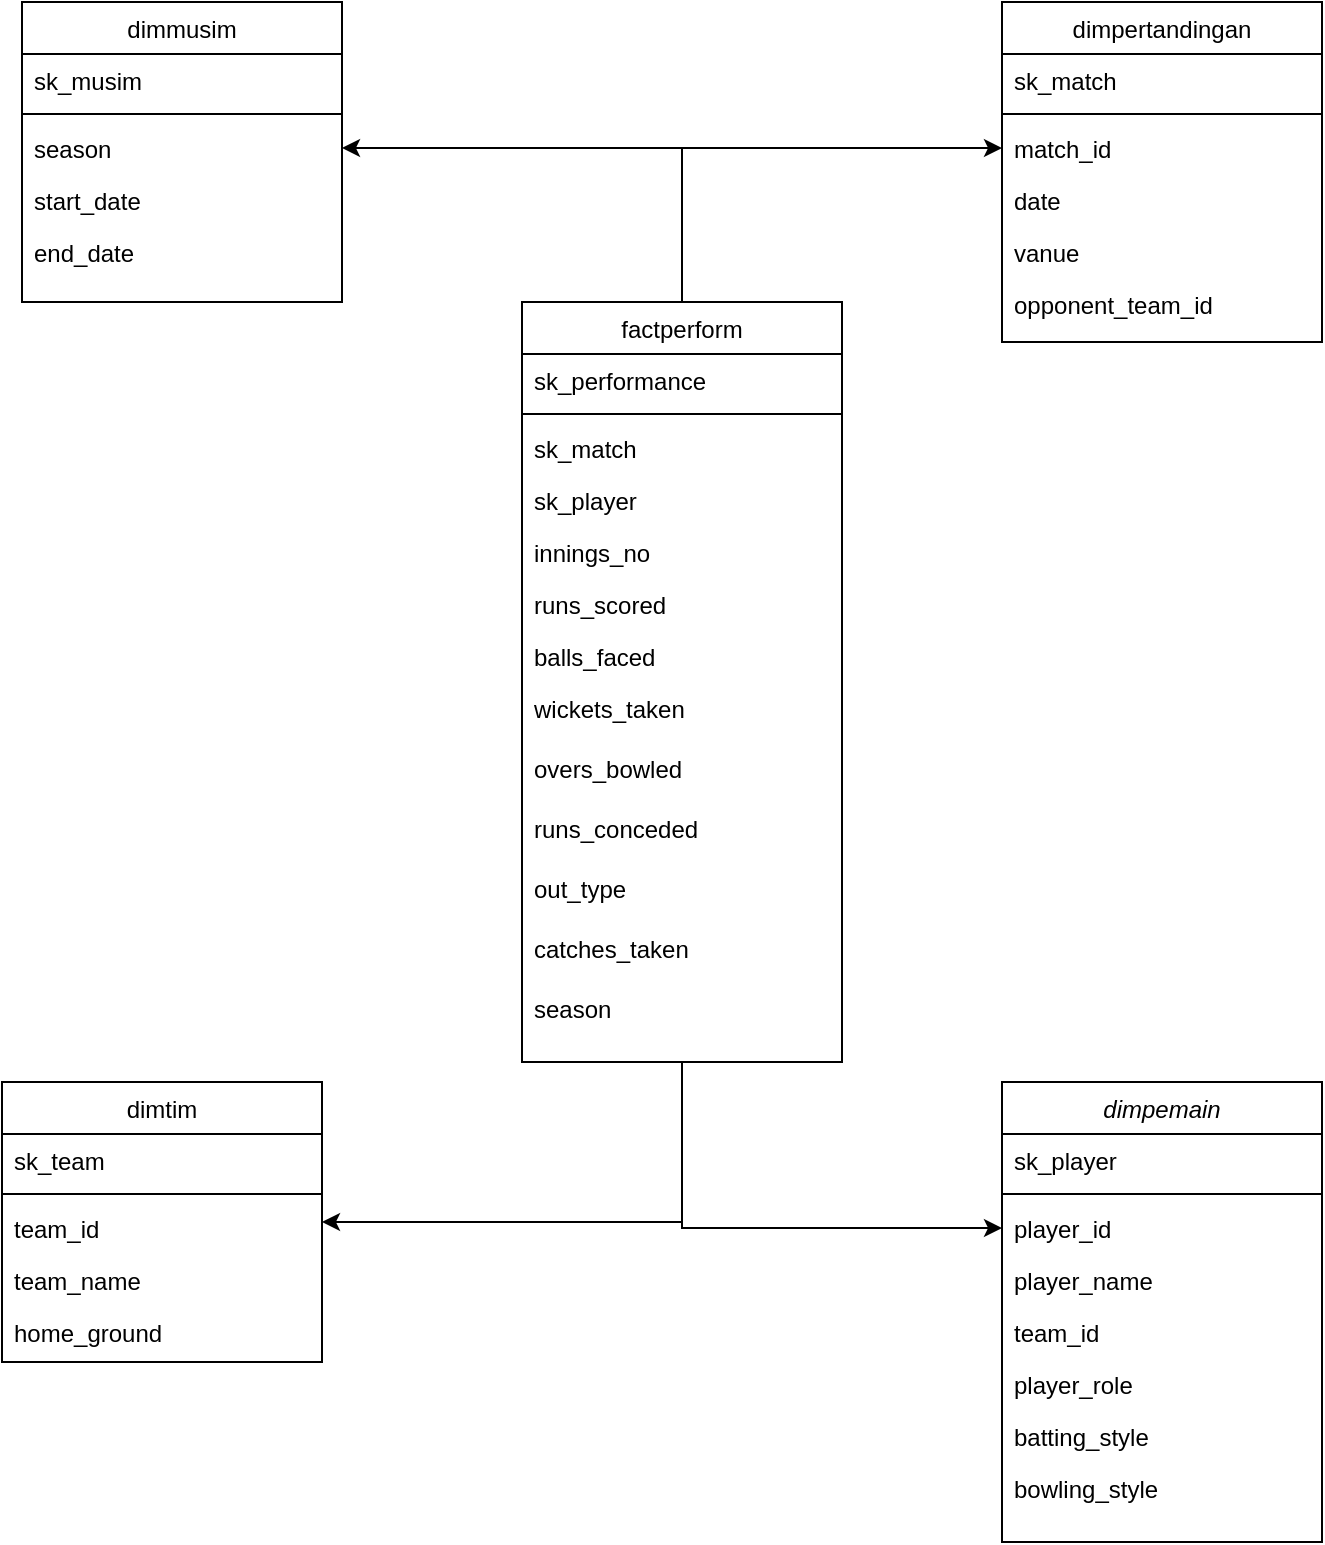 <mxfile version="24.7.6">
  <diagram id="C5RBs43oDa-KdzZeNtuy" name="Page-1">
    <mxGraphModel dx="552" dy="302" grid="1" gridSize="10" guides="1" tooltips="1" connect="1" arrows="1" fold="1" page="1" pageScale="1" pageWidth="827" pageHeight="1169" math="0" shadow="0">
      <root>
        <mxCell id="WIyWlLk6GJQsqaUBKTNV-0" />
        <mxCell id="WIyWlLk6GJQsqaUBKTNV-1" parent="WIyWlLk6GJQsqaUBKTNV-0" />
        <mxCell id="zkfFHV4jXpPFQw0GAbJ--0" value="dimpemain" style="swimlane;fontStyle=2;align=center;verticalAlign=top;childLayout=stackLayout;horizontal=1;startSize=26;horizontalStack=0;resizeParent=1;resizeLast=0;collapsible=1;marginBottom=0;rounded=0;shadow=0;strokeWidth=1;" parent="WIyWlLk6GJQsqaUBKTNV-1" vertex="1">
          <mxGeometry x="610" y="730" width="160" height="230" as="geometry">
            <mxRectangle x="230" y="140" width="160" height="26" as="alternateBounds" />
          </mxGeometry>
        </mxCell>
        <mxCell id="zkfFHV4jXpPFQw0GAbJ--1" value="sk_player" style="text;align=left;verticalAlign=top;spacingLeft=4;spacingRight=4;overflow=hidden;rotatable=0;points=[[0,0.5],[1,0.5]];portConstraint=eastwest;" parent="zkfFHV4jXpPFQw0GAbJ--0" vertex="1">
          <mxGeometry y="26" width="160" height="26" as="geometry" />
        </mxCell>
        <mxCell id="zkfFHV4jXpPFQw0GAbJ--4" value="" style="line;html=1;strokeWidth=1;align=left;verticalAlign=middle;spacingTop=-1;spacingLeft=3;spacingRight=3;rotatable=0;labelPosition=right;points=[];portConstraint=eastwest;" parent="zkfFHV4jXpPFQw0GAbJ--0" vertex="1">
          <mxGeometry y="52" width="160" height="8" as="geometry" />
        </mxCell>
        <mxCell id="zkfFHV4jXpPFQw0GAbJ--5" value="player_id" style="text;align=left;verticalAlign=top;spacingLeft=4;spacingRight=4;overflow=hidden;rotatable=0;points=[[0,0.5],[1,0.5]];portConstraint=eastwest;" parent="zkfFHV4jXpPFQw0GAbJ--0" vertex="1">
          <mxGeometry y="60" width="160" height="26" as="geometry" />
        </mxCell>
        <mxCell id="V0IKrtUQHeKFlGZPpGNv-0" value="player_name" style="text;align=left;verticalAlign=top;spacingLeft=4;spacingRight=4;overflow=hidden;rotatable=0;points=[[0,0.5],[1,0.5]];portConstraint=eastwest;" vertex="1" parent="zkfFHV4jXpPFQw0GAbJ--0">
          <mxGeometry y="86" width="160" height="26" as="geometry" />
        </mxCell>
        <mxCell id="V0IKrtUQHeKFlGZPpGNv-1" value="team_id" style="text;align=left;verticalAlign=top;spacingLeft=4;spacingRight=4;overflow=hidden;rotatable=0;points=[[0,0.5],[1,0.5]];portConstraint=eastwest;" vertex="1" parent="zkfFHV4jXpPFQw0GAbJ--0">
          <mxGeometry y="112" width="160" height="26" as="geometry" />
        </mxCell>
        <mxCell id="V0IKrtUQHeKFlGZPpGNv-2" value="player_role" style="text;align=left;verticalAlign=top;spacingLeft=4;spacingRight=4;overflow=hidden;rotatable=0;points=[[0,0.5],[1,0.5]];portConstraint=eastwest;" vertex="1" parent="zkfFHV4jXpPFQw0GAbJ--0">
          <mxGeometry y="138" width="160" height="26" as="geometry" />
        </mxCell>
        <mxCell id="V0IKrtUQHeKFlGZPpGNv-3" value="batting_style" style="text;align=left;verticalAlign=top;spacingLeft=4;spacingRight=4;overflow=hidden;rotatable=0;points=[[0,0.5],[1,0.5]];portConstraint=eastwest;" vertex="1" parent="zkfFHV4jXpPFQw0GAbJ--0">
          <mxGeometry y="164" width="160" height="26" as="geometry" />
        </mxCell>
        <mxCell id="V0IKrtUQHeKFlGZPpGNv-4" value="bowling_style" style="text;align=left;verticalAlign=top;spacingLeft=4;spacingRight=4;overflow=hidden;rotatable=0;points=[[0,0.5],[1,0.5]];portConstraint=eastwest;" vertex="1" parent="zkfFHV4jXpPFQw0GAbJ--0">
          <mxGeometry y="190" width="160" height="26" as="geometry" />
        </mxCell>
        <mxCell id="zkfFHV4jXpPFQw0GAbJ--17" value="dimpertandingan" style="swimlane;fontStyle=0;align=center;verticalAlign=top;childLayout=stackLayout;horizontal=1;startSize=26;horizontalStack=0;resizeParent=1;resizeLast=0;collapsible=1;marginBottom=0;rounded=0;shadow=0;strokeWidth=1;" parent="WIyWlLk6GJQsqaUBKTNV-1" vertex="1">
          <mxGeometry x="610" y="190" width="160" height="170" as="geometry">
            <mxRectangle x="550" y="140" width="160" height="26" as="alternateBounds" />
          </mxGeometry>
        </mxCell>
        <mxCell id="zkfFHV4jXpPFQw0GAbJ--18" value="sk_match" style="text;align=left;verticalAlign=top;spacingLeft=4;spacingRight=4;overflow=hidden;rotatable=0;points=[[0,0.5],[1,0.5]];portConstraint=eastwest;" parent="zkfFHV4jXpPFQw0GAbJ--17" vertex="1">
          <mxGeometry y="26" width="160" height="26" as="geometry" />
        </mxCell>
        <mxCell id="zkfFHV4jXpPFQw0GAbJ--23" value="" style="line;html=1;strokeWidth=1;align=left;verticalAlign=middle;spacingTop=-1;spacingLeft=3;spacingRight=3;rotatable=0;labelPosition=right;points=[];portConstraint=eastwest;" parent="zkfFHV4jXpPFQw0GAbJ--17" vertex="1">
          <mxGeometry y="52" width="160" height="8" as="geometry" />
        </mxCell>
        <mxCell id="zkfFHV4jXpPFQw0GAbJ--24" value="match_id" style="text;align=left;verticalAlign=top;spacingLeft=4;spacingRight=4;overflow=hidden;rotatable=0;points=[[0,0.5],[1,0.5]];portConstraint=eastwest;" parent="zkfFHV4jXpPFQw0GAbJ--17" vertex="1">
          <mxGeometry y="60" width="160" height="26" as="geometry" />
        </mxCell>
        <mxCell id="zkfFHV4jXpPFQw0GAbJ--25" value="date" style="text;align=left;verticalAlign=top;spacingLeft=4;spacingRight=4;overflow=hidden;rotatable=0;points=[[0,0.5],[1,0.5]];portConstraint=eastwest;" parent="zkfFHV4jXpPFQw0GAbJ--17" vertex="1">
          <mxGeometry y="86" width="160" height="26" as="geometry" />
        </mxCell>
        <mxCell id="V0IKrtUQHeKFlGZPpGNv-6" value="vanue" style="text;align=left;verticalAlign=top;spacingLeft=4;spacingRight=4;overflow=hidden;rotatable=0;points=[[0,0.5],[1,0.5]];portConstraint=eastwest;" vertex="1" parent="zkfFHV4jXpPFQw0GAbJ--17">
          <mxGeometry y="112" width="160" height="26" as="geometry" />
        </mxCell>
        <mxCell id="V0IKrtUQHeKFlGZPpGNv-7" value="opponent_team_id" style="text;align=left;verticalAlign=top;spacingLeft=4;spacingRight=4;overflow=hidden;rotatable=0;points=[[0,0.5],[1,0.5]];portConstraint=eastwest;" vertex="1" parent="zkfFHV4jXpPFQw0GAbJ--17">
          <mxGeometry y="138" width="160" height="26" as="geometry" />
        </mxCell>
        <mxCell id="V0IKrtUQHeKFlGZPpGNv-9" value="dimtim" style="swimlane;fontStyle=0;align=center;verticalAlign=top;childLayout=stackLayout;horizontal=1;startSize=26;horizontalStack=0;resizeParent=1;resizeLast=0;collapsible=1;marginBottom=0;rounded=0;shadow=0;strokeWidth=1;" vertex="1" parent="WIyWlLk6GJQsqaUBKTNV-1">
          <mxGeometry x="110" y="730" width="160" height="140" as="geometry">
            <mxRectangle x="550" y="140" width="160" height="26" as="alternateBounds" />
          </mxGeometry>
        </mxCell>
        <mxCell id="V0IKrtUQHeKFlGZPpGNv-10" value="sk_team" style="text;align=left;verticalAlign=top;spacingLeft=4;spacingRight=4;overflow=hidden;rotatable=0;points=[[0,0.5],[1,0.5]];portConstraint=eastwest;" vertex="1" parent="V0IKrtUQHeKFlGZPpGNv-9">
          <mxGeometry y="26" width="160" height="26" as="geometry" />
        </mxCell>
        <mxCell id="V0IKrtUQHeKFlGZPpGNv-11" value="" style="line;html=1;strokeWidth=1;align=left;verticalAlign=middle;spacingTop=-1;spacingLeft=3;spacingRight=3;rotatable=0;labelPosition=right;points=[];portConstraint=eastwest;" vertex="1" parent="V0IKrtUQHeKFlGZPpGNv-9">
          <mxGeometry y="52" width="160" height="8" as="geometry" />
        </mxCell>
        <mxCell id="V0IKrtUQHeKFlGZPpGNv-12" value="team_id" style="text;align=left;verticalAlign=top;spacingLeft=4;spacingRight=4;overflow=hidden;rotatable=0;points=[[0,0.5],[1,0.5]];portConstraint=eastwest;" vertex="1" parent="V0IKrtUQHeKFlGZPpGNv-9">
          <mxGeometry y="60" width="160" height="26" as="geometry" />
        </mxCell>
        <mxCell id="V0IKrtUQHeKFlGZPpGNv-13" value="team_name" style="text;align=left;verticalAlign=top;spacingLeft=4;spacingRight=4;overflow=hidden;rotatable=0;points=[[0,0.5],[1,0.5]];portConstraint=eastwest;" vertex="1" parent="V0IKrtUQHeKFlGZPpGNv-9">
          <mxGeometry y="86" width="160" height="26" as="geometry" />
        </mxCell>
        <mxCell id="V0IKrtUQHeKFlGZPpGNv-42" value="home_ground" style="text;align=left;verticalAlign=top;spacingLeft=4;spacingRight=4;overflow=hidden;rotatable=0;points=[[0,0.5],[1,0.5]];portConstraint=eastwest;" vertex="1" parent="V0IKrtUQHeKFlGZPpGNv-9">
          <mxGeometry y="112" width="160" height="28" as="geometry" />
        </mxCell>
        <mxCell id="V0IKrtUQHeKFlGZPpGNv-18" value="dimmusim" style="swimlane;fontStyle=0;align=center;verticalAlign=top;childLayout=stackLayout;horizontal=1;startSize=26;horizontalStack=0;resizeParent=1;resizeLast=0;collapsible=1;marginBottom=0;rounded=0;shadow=0;strokeWidth=1;" vertex="1" parent="WIyWlLk6GJQsqaUBKTNV-1">
          <mxGeometry x="120" y="190" width="160" height="150" as="geometry">
            <mxRectangle x="550" y="140" width="160" height="26" as="alternateBounds" />
          </mxGeometry>
        </mxCell>
        <mxCell id="V0IKrtUQHeKFlGZPpGNv-19" value="sk_musim" style="text;align=left;verticalAlign=top;spacingLeft=4;spacingRight=4;overflow=hidden;rotatable=0;points=[[0,0.5],[1,0.5]];portConstraint=eastwest;" vertex="1" parent="V0IKrtUQHeKFlGZPpGNv-18">
          <mxGeometry y="26" width="160" height="26" as="geometry" />
        </mxCell>
        <mxCell id="V0IKrtUQHeKFlGZPpGNv-20" value="" style="line;html=1;strokeWidth=1;align=left;verticalAlign=middle;spacingTop=-1;spacingLeft=3;spacingRight=3;rotatable=0;labelPosition=right;points=[];portConstraint=eastwest;" vertex="1" parent="V0IKrtUQHeKFlGZPpGNv-18">
          <mxGeometry y="52" width="160" height="8" as="geometry" />
        </mxCell>
        <mxCell id="V0IKrtUQHeKFlGZPpGNv-21" value="season" style="text;align=left;verticalAlign=top;spacingLeft=4;spacingRight=4;overflow=hidden;rotatable=0;points=[[0,0.5],[1,0.5]];portConstraint=eastwest;" vertex="1" parent="V0IKrtUQHeKFlGZPpGNv-18">
          <mxGeometry y="60" width="160" height="26" as="geometry" />
        </mxCell>
        <mxCell id="V0IKrtUQHeKFlGZPpGNv-22" value="start_date" style="text;align=left;verticalAlign=top;spacingLeft=4;spacingRight=4;overflow=hidden;rotatable=0;points=[[0,0.5],[1,0.5]];portConstraint=eastwest;" vertex="1" parent="V0IKrtUQHeKFlGZPpGNv-18">
          <mxGeometry y="86" width="160" height="26" as="geometry" />
        </mxCell>
        <mxCell id="V0IKrtUQHeKFlGZPpGNv-23" value="end_date" style="text;align=left;verticalAlign=top;spacingLeft=4;spacingRight=4;overflow=hidden;rotatable=0;points=[[0,0.5],[1,0.5]];portConstraint=eastwest;" vertex="1" parent="V0IKrtUQHeKFlGZPpGNv-18">
          <mxGeometry y="112" width="160" height="26" as="geometry" />
        </mxCell>
        <mxCell id="V0IKrtUQHeKFlGZPpGNv-46" style="edgeStyle=orthogonalEdgeStyle;rounded=0;orthogonalLoop=1;jettySize=auto;html=1;entryX=1;entryY=0.5;entryDx=0;entryDy=0;exitX=0.5;exitY=1;exitDx=0;exitDy=0;" edge="1" parent="WIyWlLk6GJQsqaUBKTNV-1" source="V0IKrtUQHeKFlGZPpGNv-26" target="V0IKrtUQHeKFlGZPpGNv-9">
          <mxGeometry relative="1" as="geometry" />
        </mxCell>
        <mxCell id="V0IKrtUQHeKFlGZPpGNv-47" style="edgeStyle=orthogonalEdgeStyle;rounded=0;orthogonalLoop=1;jettySize=auto;html=1;entryX=0;entryY=0.5;entryDx=0;entryDy=0;" edge="1" parent="WIyWlLk6GJQsqaUBKTNV-1" source="V0IKrtUQHeKFlGZPpGNv-26" target="zkfFHV4jXpPFQw0GAbJ--5">
          <mxGeometry relative="1" as="geometry" />
        </mxCell>
        <mxCell id="V0IKrtUQHeKFlGZPpGNv-26" value="factperform&#xa;" style="swimlane;fontStyle=0;align=center;verticalAlign=top;childLayout=stackLayout;horizontal=1;startSize=26;horizontalStack=0;resizeParent=1;resizeLast=0;collapsible=1;marginBottom=0;rounded=0;shadow=0;strokeWidth=1;" vertex="1" parent="WIyWlLk6GJQsqaUBKTNV-1">
          <mxGeometry x="370" y="340" width="160" height="380" as="geometry">
            <mxRectangle x="550" y="140" width="160" height="26" as="alternateBounds" />
          </mxGeometry>
        </mxCell>
        <mxCell id="V0IKrtUQHeKFlGZPpGNv-27" value="sk_performance" style="text;align=left;verticalAlign=top;spacingLeft=4;spacingRight=4;overflow=hidden;rotatable=0;points=[[0,0.5],[1,0.5]];portConstraint=eastwest;" vertex="1" parent="V0IKrtUQHeKFlGZPpGNv-26">
          <mxGeometry y="26" width="160" height="26" as="geometry" />
        </mxCell>
        <mxCell id="V0IKrtUQHeKFlGZPpGNv-28" value="" style="line;html=1;strokeWidth=1;align=left;verticalAlign=middle;spacingTop=-1;spacingLeft=3;spacingRight=3;rotatable=0;labelPosition=right;points=[];portConstraint=eastwest;" vertex="1" parent="V0IKrtUQHeKFlGZPpGNv-26">
          <mxGeometry y="52" width="160" height="8" as="geometry" />
        </mxCell>
        <mxCell id="V0IKrtUQHeKFlGZPpGNv-29" value="sk_match" style="text;align=left;verticalAlign=top;spacingLeft=4;spacingRight=4;overflow=hidden;rotatable=0;points=[[0,0.5],[1,0.5]];portConstraint=eastwest;" vertex="1" parent="V0IKrtUQHeKFlGZPpGNv-26">
          <mxGeometry y="60" width="160" height="26" as="geometry" />
        </mxCell>
        <mxCell id="V0IKrtUQHeKFlGZPpGNv-30" value="sk_player" style="text;align=left;verticalAlign=top;spacingLeft=4;spacingRight=4;overflow=hidden;rotatable=0;points=[[0,0.5],[1,0.5]];portConstraint=eastwest;" vertex="1" parent="V0IKrtUQHeKFlGZPpGNv-26">
          <mxGeometry y="86" width="160" height="26" as="geometry" />
        </mxCell>
        <mxCell id="V0IKrtUQHeKFlGZPpGNv-31" value="innings_no" style="text;align=left;verticalAlign=top;spacingLeft=4;spacingRight=4;overflow=hidden;rotatable=0;points=[[0,0.5],[1,0.5]];portConstraint=eastwest;" vertex="1" parent="V0IKrtUQHeKFlGZPpGNv-26">
          <mxGeometry y="112" width="160" height="26" as="geometry" />
        </mxCell>
        <mxCell id="V0IKrtUQHeKFlGZPpGNv-32" value="runs_scored" style="text;align=left;verticalAlign=top;spacingLeft=4;spacingRight=4;overflow=hidden;rotatable=0;points=[[0,0.5],[1,0.5]];portConstraint=eastwest;" vertex="1" parent="V0IKrtUQHeKFlGZPpGNv-26">
          <mxGeometry y="138" width="160" height="26" as="geometry" />
        </mxCell>
        <mxCell id="V0IKrtUQHeKFlGZPpGNv-33" value="balls_faced" style="text;align=left;verticalAlign=top;spacingLeft=4;spacingRight=4;overflow=hidden;rotatable=0;points=[[0,0.5],[1,0.5]];portConstraint=eastwest;" vertex="1" parent="V0IKrtUQHeKFlGZPpGNv-26">
          <mxGeometry y="164" width="160" height="26" as="geometry" />
        </mxCell>
        <mxCell id="V0IKrtUQHeKFlGZPpGNv-34" value="wickets_taken" style="text;align=left;verticalAlign=top;spacingLeft=4;spacingRight=4;overflow=hidden;rotatable=0;points=[[0,0.5],[1,0.5]];portConstraint=eastwest;" vertex="1" parent="V0IKrtUQHeKFlGZPpGNv-26">
          <mxGeometry y="190" width="160" height="30" as="geometry" />
        </mxCell>
        <mxCell id="V0IKrtUQHeKFlGZPpGNv-35" value="overs_bowled" style="text;align=left;verticalAlign=top;spacingLeft=4;spacingRight=4;overflow=hidden;rotatable=0;points=[[0,0.5],[1,0.5]];portConstraint=eastwest;" vertex="1" parent="V0IKrtUQHeKFlGZPpGNv-26">
          <mxGeometry y="220" width="160" height="30" as="geometry" />
        </mxCell>
        <mxCell id="V0IKrtUQHeKFlGZPpGNv-36" value="runs_conceded" style="text;align=left;verticalAlign=top;spacingLeft=4;spacingRight=4;overflow=hidden;rotatable=0;points=[[0,0.5],[1,0.5]];portConstraint=eastwest;" vertex="1" parent="V0IKrtUQHeKFlGZPpGNv-26">
          <mxGeometry y="250" width="160" height="30" as="geometry" />
        </mxCell>
        <mxCell id="V0IKrtUQHeKFlGZPpGNv-37" value="out_type" style="text;align=left;verticalAlign=top;spacingLeft=4;spacingRight=4;overflow=hidden;rotatable=0;points=[[0,0.5],[1,0.5]];portConstraint=eastwest;" vertex="1" parent="V0IKrtUQHeKFlGZPpGNv-26">
          <mxGeometry y="280" width="160" height="30" as="geometry" />
        </mxCell>
        <mxCell id="V0IKrtUQHeKFlGZPpGNv-38" value="catches_taken" style="text;align=left;verticalAlign=top;spacingLeft=4;spacingRight=4;overflow=hidden;rotatable=0;points=[[0,0.5],[1,0.5]];portConstraint=eastwest;" vertex="1" parent="V0IKrtUQHeKFlGZPpGNv-26">
          <mxGeometry y="310" width="160" height="30" as="geometry" />
        </mxCell>
        <mxCell id="V0IKrtUQHeKFlGZPpGNv-41" value="season" style="text;align=left;verticalAlign=top;spacingLeft=4;spacingRight=4;overflow=hidden;rotatable=0;points=[[0,0.5],[1,0.5]];portConstraint=eastwest;" vertex="1" parent="V0IKrtUQHeKFlGZPpGNv-26">
          <mxGeometry y="340" width="160" height="30" as="geometry" />
        </mxCell>
        <mxCell id="V0IKrtUQHeKFlGZPpGNv-43" style="edgeStyle=orthogonalEdgeStyle;rounded=0;orthogonalLoop=1;jettySize=auto;html=1;entryX=1;entryY=0.5;entryDx=0;entryDy=0;exitX=0.5;exitY=0;exitDx=0;exitDy=0;" edge="1" parent="WIyWlLk6GJQsqaUBKTNV-1" source="V0IKrtUQHeKFlGZPpGNv-26" target="V0IKrtUQHeKFlGZPpGNv-21">
          <mxGeometry relative="1" as="geometry">
            <mxPoint x="470" y="300" as="sourcePoint" />
          </mxGeometry>
        </mxCell>
        <mxCell id="V0IKrtUQHeKFlGZPpGNv-45" style="edgeStyle=orthogonalEdgeStyle;rounded=0;orthogonalLoop=1;jettySize=auto;html=1;entryX=0;entryY=0.5;entryDx=0;entryDy=0;exitX=0.5;exitY=0;exitDx=0;exitDy=0;" edge="1" parent="WIyWlLk6GJQsqaUBKTNV-1" source="V0IKrtUQHeKFlGZPpGNv-26" target="zkfFHV4jXpPFQw0GAbJ--24">
          <mxGeometry relative="1" as="geometry">
            <mxPoint x="451" y="349" as="sourcePoint" />
            <mxPoint x="290" y="273" as="targetPoint" />
          </mxGeometry>
        </mxCell>
      </root>
    </mxGraphModel>
  </diagram>
</mxfile>
